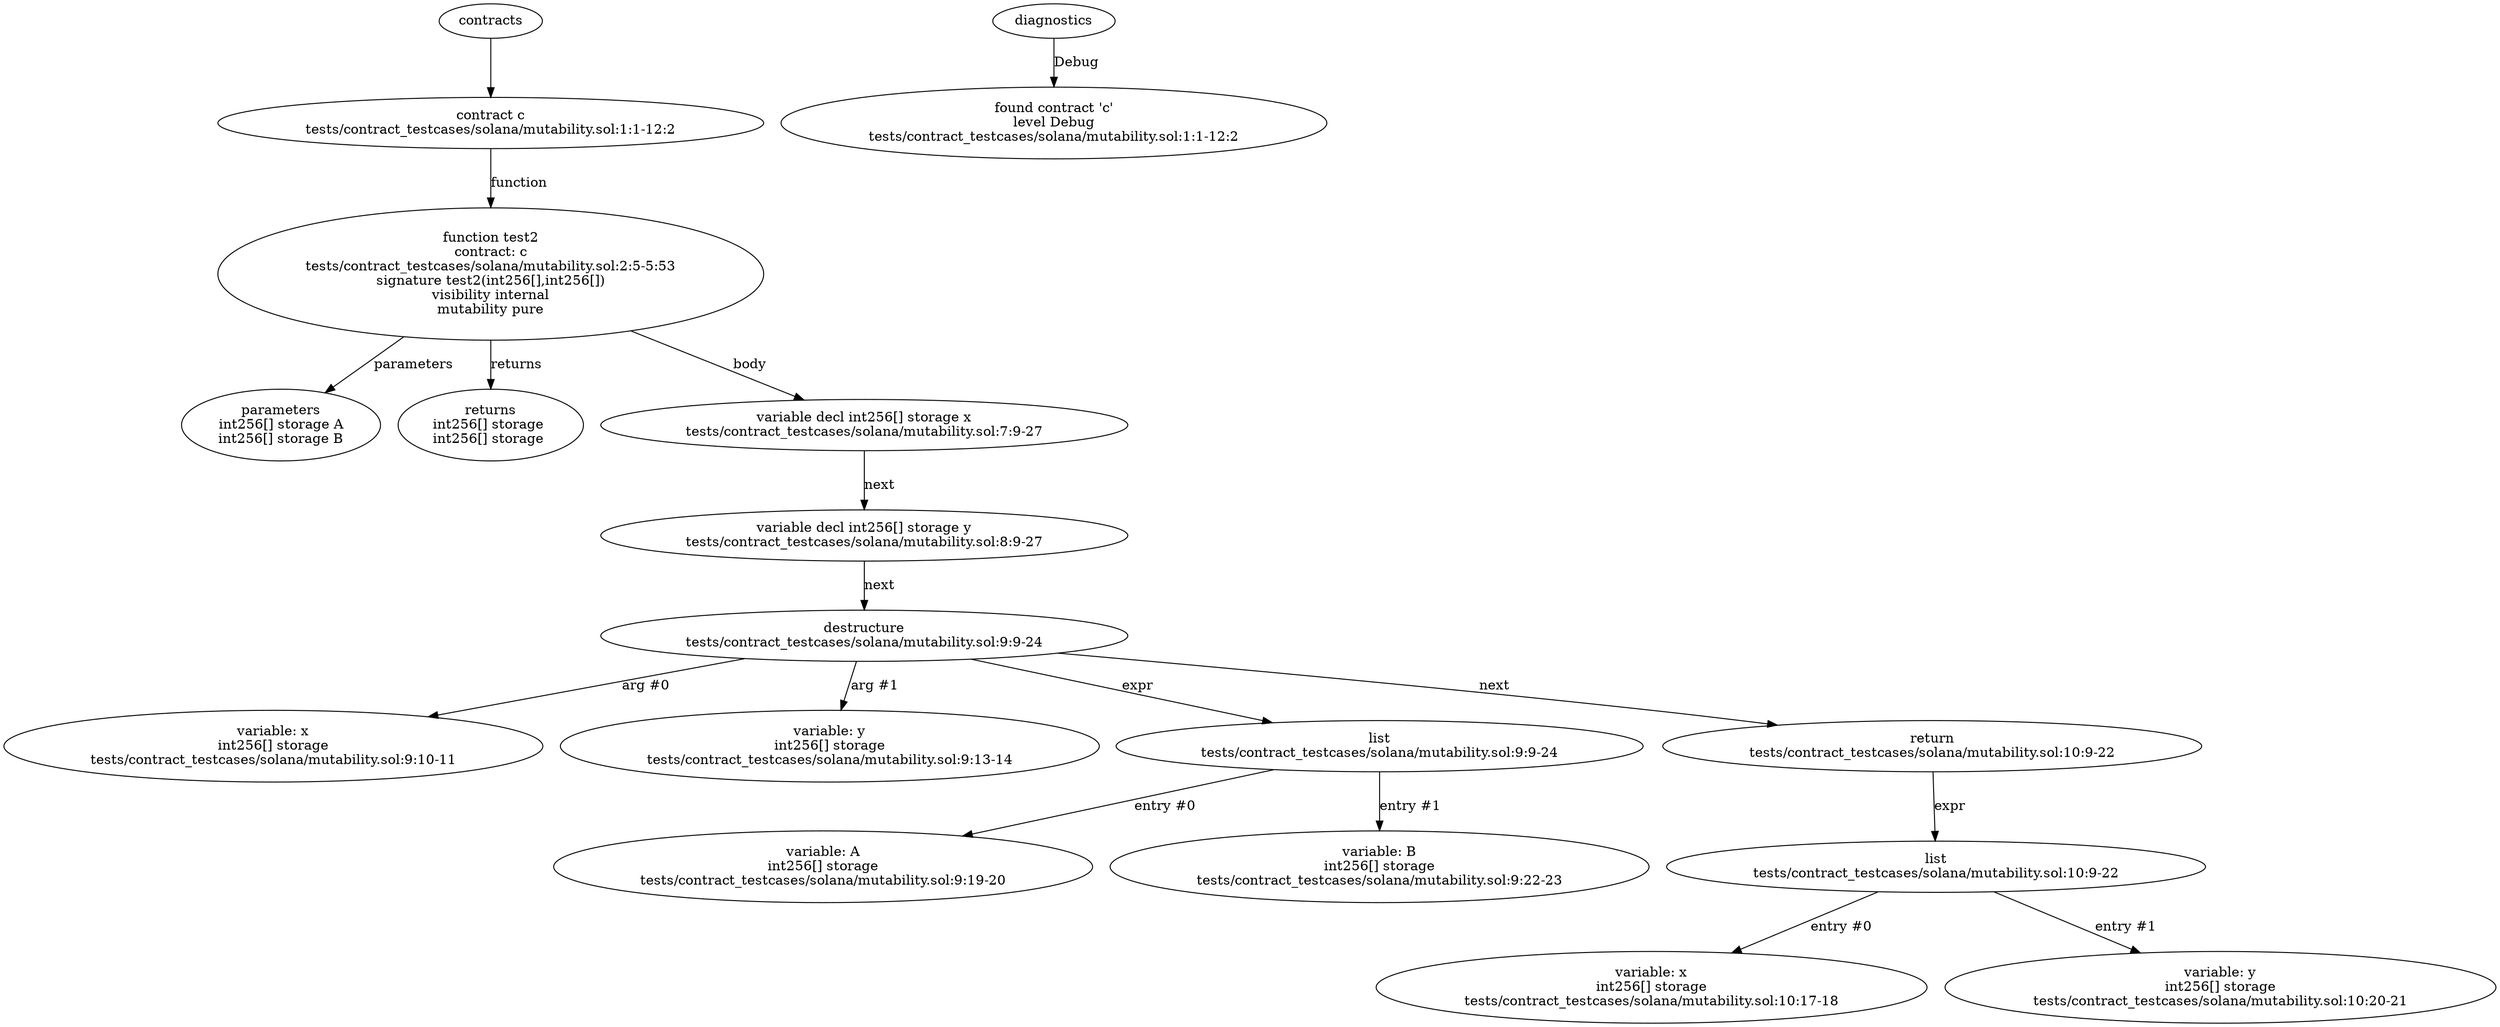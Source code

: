 strict digraph "tests/contract_testcases/solana/mutability.sol" {
	contract [label="contract c\ntests/contract_testcases/solana/mutability.sol:1:1-12:2"]
	test2 [label="function test2\ncontract: c\ntests/contract_testcases/solana/mutability.sol:2:5-5:53\nsignature test2(int256[],int256[])\nvisibility internal\nmutability pure"]
	parameters [label="parameters\nint256[] storage A\nint256[] storage B"]
	returns [label="returns\nint256[] storage \nint256[] storage "]
	var_decl [label="variable decl int256[] storage x\ntests/contract_testcases/solana/mutability.sol:7:9-27"]
	var_decl_7 [label="variable decl int256[] storage y\ntests/contract_testcases/solana/mutability.sol:8:9-27"]
	destructure [label="destructure\ntests/contract_testcases/solana/mutability.sol:9:9-24"]
	variable [label="variable: x\nint256[] storage\ntests/contract_testcases/solana/mutability.sol:9:10-11"]
	variable_10 [label="variable: y\nint256[] storage\ntests/contract_testcases/solana/mutability.sol:9:13-14"]
	list [label="list\ntests/contract_testcases/solana/mutability.sol:9:9-24"]
	variable_12 [label="variable: A\nint256[] storage\ntests/contract_testcases/solana/mutability.sol:9:19-20"]
	variable_13 [label="variable: B\nint256[] storage\ntests/contract_testcases/solana/mutability.sol:9:22-23"]
	return [label="return\ntests/contract_testcases/solana/mutability.sol:10:9-22"]
	list_15 [label="list\ntests/contract_testcases/solana/mutability.sol:10:9-22"]
	variable_16 [label="variable: x\nint256[] storage\ntests/contract_testcases/solana/mutability.sol:10:17-18"]
	variable_17 [label="variable: y\nint256[] storage\ntests/contract_testcases/solana/mutability.sol:10:20-21"]
	diagnostic [label="found contract 'c'\nlevel Debug\ntests/contract_testcases/solana/mutability.sol:1:1-12:2"]
	contracts -> contract
	contract -> test2 [label="function"]
	test2 -> parameters [label="parameters"]
	test2 -> returns [label="returns"]
	test2 -> var_decl [label="body"]
	var_decl -> var_decl_7 [label="next"]
	var_decl_7 -> destructure [label="next"]
	destructure -> variable [label="arg #0"]
	destructure -> variable_10 [label="arg #1"]
	destructure -> list [label="expr"]
	list -> variable_12 [label="entry #0"]
	list -> variable_13 [label="entry #1"]
	destructure -> return [label="next"]
	return -> list_15 [label="expr"]
	list_15 -> variable_16 [label="entry #0"]
	list_15 -> variable_17 [label="entry #1"]
	diagnostics -> diagnostic [label="Debug"]
}
